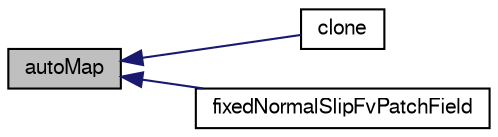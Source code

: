 digraph "autoMap"
{
  bgcolor="transparent";
  edge [fontname="FreeSans",fontsize="10",labelfontname="FreeSans",labelfontsize="10"];
  node [fontname="FreeSans",fontsize="10",shape=record];
  rankdir="LR";
  Node28 [label="autoMap",height=0.2,width=0.4,color="black", fillcolor="grey75", style="filled", fontcolor="black"];
  Node28 -> Node29 [dir="back",color="midnightblue",fontsize="10",style="solid",fontname="FreeSans"];
  Node29 [label="clone",height=0.2,width=0.4,color="black",URL="$a22118.html#a6dfbb046cc414bcb0ee27a1646815537",tooltip="Construct and return a clone setting internal field reference. "];
  Node28 -> Node30 [dir="back",color="midnightblue",fontsize="10",style="solid",fontname="FreeSans"];
  Node30 [label="fixedNormalSlipFvPatchField",height=0.2,width=0.4,color="black",URL="$a22118.html#a17ee79e94e9d4f954c91d91e594f8150",tooltip="Construct as copy setting internal field reference. "];
}

